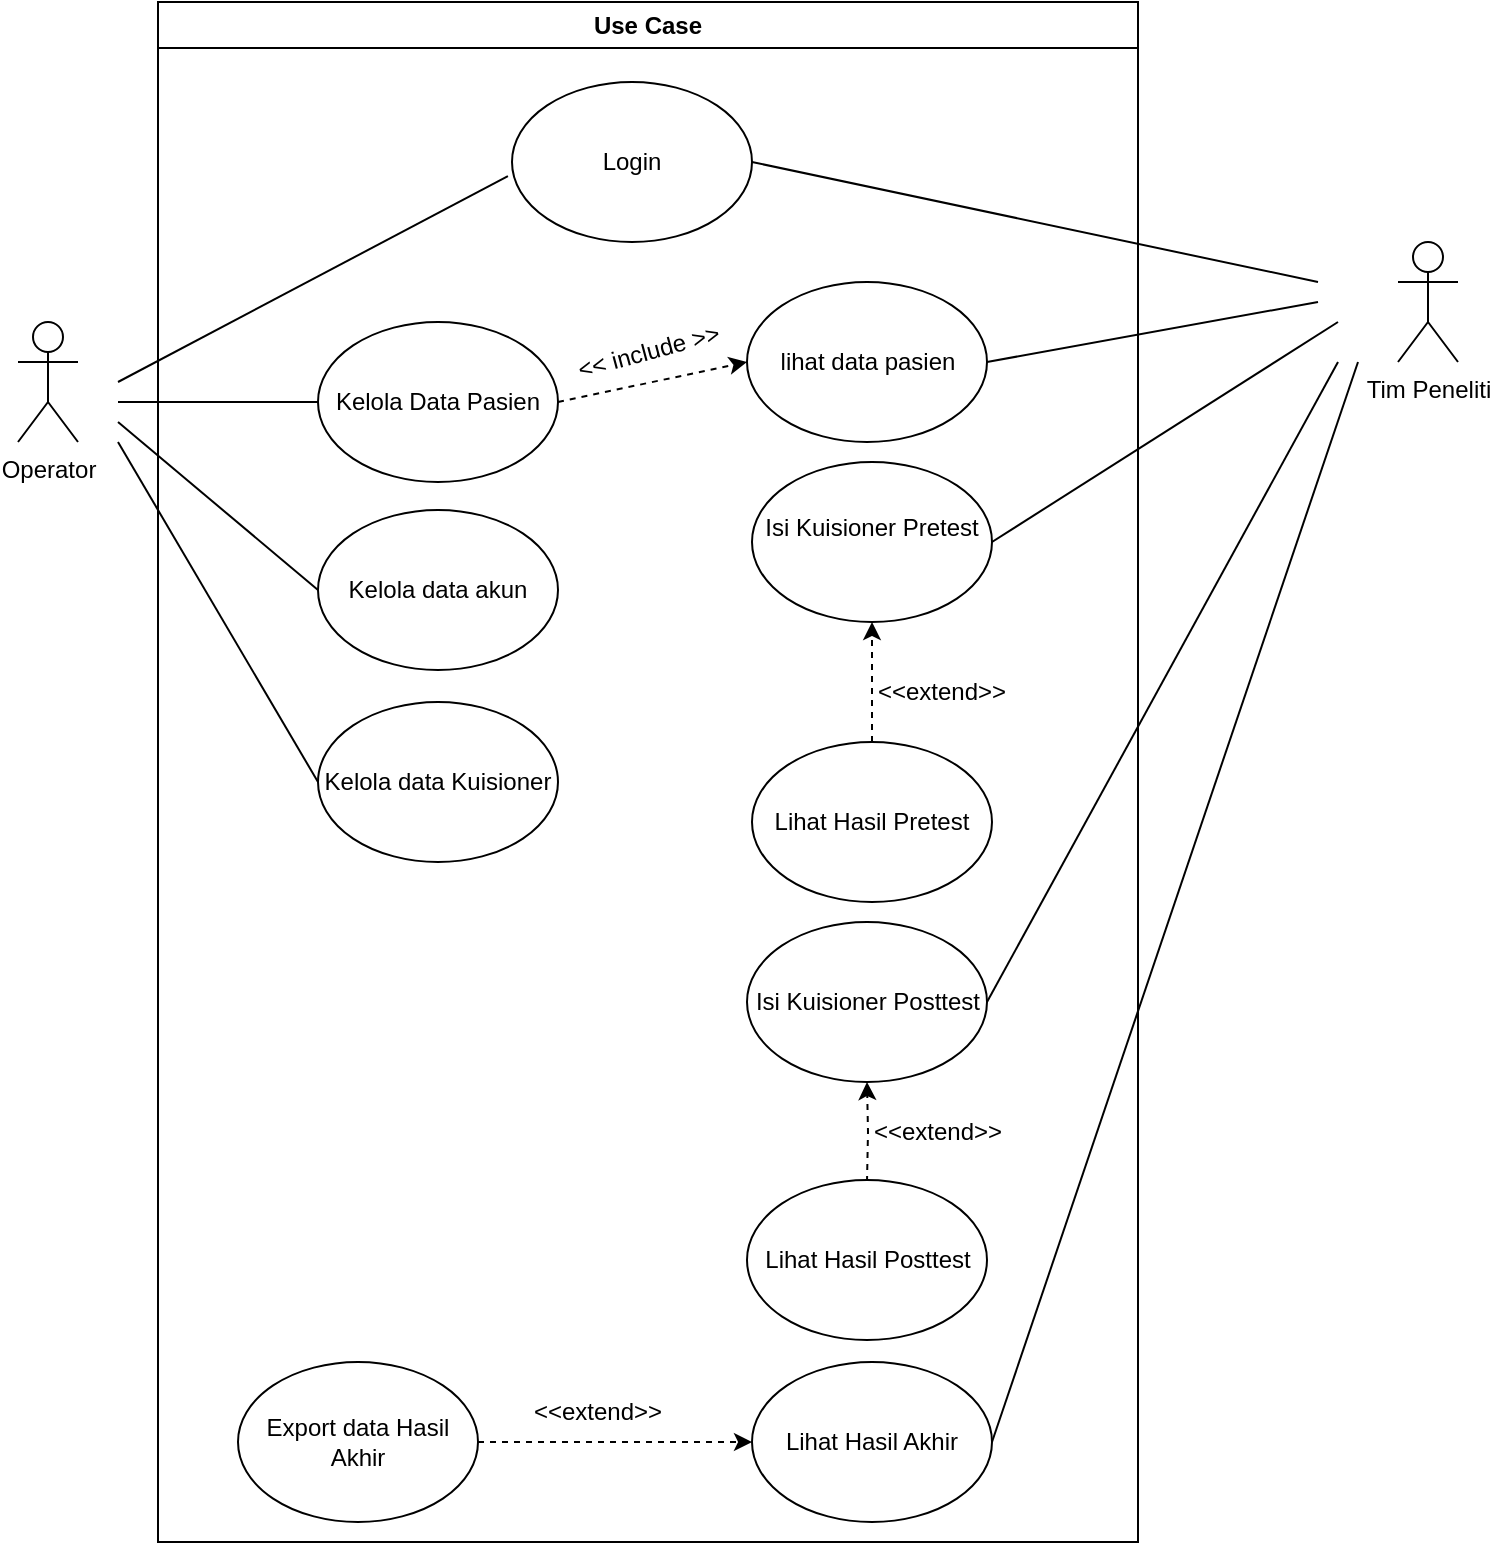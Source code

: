 <mxfile version="27.2.0">
  <diagram name="Page-1" id="q81V6D7OOyBBokkwj8Fw">
    <mxGraphModel dx="1453" dy="1832" grid="1" gridSize="10" guides="1" tooltips="1" connect="1" arrows="1" fold="1" page="1" pageScale="1" pageWidth="850" pageHeight="1100" math="0" shadow="0">
      <root>
        <mxCell id="0" />
        <mxCell id="1" parent="0" />
        <mxCell id="_U5GMrZwOCNGPaZ26GaN-1" value="Operator&lt;div&gt;&lt;br&gt;&lt;/div&gt;" style="shape=umlActor;verticalLabelPosition=bottom;verticalAlign=top;html=1;outlineConnect=0;" parent="1" vertex="1">
          <mxGeometry x="90" y="30" width="30" height="60" as="geometry" />
        </mxCell>
        <mxCell id="_U5GMrZwOCNGPaZ26GaN-7" value="" style="endArrow=none;html=1;rounded=0;entryX=0;entryY=0.5;entryDx=0;entryDy=0;" parent="1" target="_U5GMrZwOCNGPaZ26GaN-5" edge="1">
          <mxGeometry width="50" height="50" relative="1" as="geometry">
            <mxPoint x="140" y="70" as="sourcePoint" />
            <mxPoint x="240" y="80" as="targetPoint" />
          </mxGeometry>
        </mxCell>
        <mxCell id="_U5GMrZwOCNGPaZ26GaN-8" value="" style="endArrow=none;html=1;rounded=0;entryX=0;entryY=0.5;entryDx=0;entryDy=0;" parent="1" target="_U5GMrZwOCNGPaZ26GaN-3" edge="1">
          <mxGeometry width="50" height="50" relative="1" as="geometry">
            <mxPoint x="140" y="80" as="sourcePoint" />
            <mxPoint x="370" y="139" as="targetPoint" />
          </mxGeometry>
        </mxCell>
        <mxCell id="_U5GMrZwOCNGPaZ26GaN-9" value="" style="endArrow=none;html=1;rounded=0;entryX=0;entryY=0.5;entryDx=0;entryDy=0;" parent="1" target="_U5GMrZwOCNGPaZ26GaN-2" edge="1">
          <mxGeometry width="50" height="50" relative="1" as="geometry">
            <mxPoint x="140" y="90" as="sourcePoint" />
            <mxPoint x="230" y="300" as="targetPoint" />
          </mxGeometry>
        </mxCell>
        <mxCell id="_U5GMrZwOCNGPaZ26GaN-10" value="Tim Peneliti&lt;div&gt;&lt;br&gt;&lt;/div&gt;" style="shape=umlActor;verticalLabelPosition=bottom;verticalAlign=top;html=1;outlineConnect=0;" parent="1" vertex="1">
          <mxGeometry x="780" y="-10" width="30" height="60" as="geometry" />
        </mxCell>
        <mxCell id="e6WwedqKmUX0gaVpshAz-19" value="Use Case" style="swimlane;whiteSpace=wrap;html=1;" parent="1" vertex="1">
          <mxGeometry x="160" y="-130" width="490" height="770" as="geometry" />
        </mxCell>
        <mxCell id="hc-X3lTQJRQIBJaNhYMe-1" value="Export data Hasil Akhir" style="ellipse;whiteSpace=wrap;html=1;" parent="e6WwedqKmUX0gaVpshAz-19" vertex="1">
          <mxGeometry x="40" y="680" width="120" height="80" as="geometry" />
        </mxCell>
        <mxCell id="hc-X3lTQJRQIBJaNhYMe-3" value="&amp;lt;&amp;lt;extend&amp;gt;&amp;gt;" style="text;html=1;align=center;verticalAlign=middle;whiteSpace=wrap;rounded=0;" parent="e6WwedqKmUX0gaVpshAz-19" vertex="1">
          <mxGeometry x="190" y="690" width="60" height="30" as="geometry" />
        </mxCell>
        <mxCell id="hc-X3lTQJRQIBJaNhYMe-9" value="lihat data pasien" style="ellipse;whiteSpace=wrap;html=1;" parent="e6WwedqKmUX0gaVpshAz-19" vertex="1">
          <mxGeometry x="294.5" y="140" width="120" height="80" as="geometry" />
        </mxCell>
        <mxCell id="QUpsM_eE8X9lfMise9AW-2" style="rounded=0;orthogonalLoop=1;jettySize=auto;html=1;exitX=1;exitY=0.5;exitDx=0;exitDy=0;entryX=0;entryY=0.5;entryDx=0;entryDy=0;dashed=1;" edge="1" parent="e6WwedqKmUX0gaVpshAz-19" source="_U5GMrZwOCNGPaZ26GaN-5" target="hc-X3lTQJRQIBJaNhYMe-9">
          <mxGeometry relative="1" as="geometry" />
        </mxCell>
        <mxCell id="_U5GMrZwOCNGPaZ26GaN-5" value="Kelola Data Pasien" style="ellipse;whiteSpace=wrap;html=1;" parent="e6WwedqKmUX0gaVpshAz-19" vertex="1">
          <mxGeometry x="80" y="160" width="120" height="80" as="geometry" />
        </mxCell>
        <mxCell id="e6WwedqKmUX0gaVpshAz-3" value="Login" style="ellipse;whiteSpace=wrap;html=1;" parent="e6WwedqKmUX0gaVpshAz-19" vertex="1">
          <mxGeometry x="177" y="40" width="120" height="80" as="geometry" />
        </mxCell>
        <mxCell id="_U5GMrZwOCNGPaZ26GaN-11" value="&#xa;Isi Kuisioner Pretest&#xa;&#xa;" style="ellipse;whiteSpace=wrap;html=1;" parent="e6WwedqKmUX0gaVpshAz-19" vertex="1">
          <mxGeometry x="297" y="230" width="120" height="80" as="geometry" />
        </mxCell>
        <mxCell id="e6WwedqKmUX0gaVpshAz-2" style="edgeStyle=orthogonalEdgeStyle;rounded=0;orthogonalLoop=1;jettySize=auto;html=1;exitX=0.5;exitY=0;exitDx=0;exitDy=0;entryX=0.5;entryY=1;entryDx=0;entryDy=0;dashed=1;" parent="e6WwedqKmUX0gaVpshAz-19" source="_U5GMrZwOCNGPaZ26GaN-15" target="_U5GMrZwOCNGPaZ26GaN-11" edge="1">
          <mxGeometry relative="1" as="geometry" />
        </mxCell>
        <mxCell id="_U5GMrZwOCNGPaZ26GaN-15" value="Lihat Hasil Pretest" style="ellipse;whiteSpace=wrap;html=1;" parent="e6WwedqKmUX0gaVpshAz-19" vertex="1">
          <mxGeometry x="297" y="370" width="120" height="80" as="geometry" />
        </mxCell>
        <mxCell id="_U5GMrZwOCNGPaZ26GaN-19" value="&amp;lt;&amp;lt;extend&amp;gt;&amp;gt;" style="text;html=1;align=center;verticalAlign=middle;whiteSpace=wrap;rounded=0;" parent="e6WwedqKmUX0gaVpshAz-19" vertex="1">
          <mxGeometry x="362" y="330" width="60" height="30" as="geometry" />
        </mxCell>
        <mxCell id="_U5GMrZwOCNGPaZ26GaN-12" value="Isi Kuisioner Posttest" style="ellipse;whiteSpace=wrap;html=1;" parent="e6WwedqKmUX0gaVpshAz-19" vertex="1">
          <mxGeometry x="294.5" y="460" width="120" height="80" as="geometry" />
        </mxCell>
        <mxCell id="e6WwedqKmUX0gaVpshAz-1" style="edgeStyle=orthogonalEdgeStyle;rounded=0;orthogonalLoop=1;jettySize=auto;html=1;exitX=0.5;exitY=0;exitDx=0;exitDy=0;entryX=0.5;entryY=1;entryDx=0;entryDy=0;dashed=1;" parent="e6WwedqKmUX0gaVpshAz-19" target="_U5GMrZwOCNGPaZ26GaN-12" edge="1">
          <mxGeometry relative="1" as="geometry">
            <mxPoint x="354.5" y="590" as="sourcePoint" />
          </mxGeometry>
        </mxCell>
        <mxCell id="_U5GMrZwOCNGPaZ26GaN-17" value="Lihat Hasil Posttest" style="ellipse;whiteSpace=wrap;html=1;" parent="e6WwedqKmUX0gaVpshAz-19" vertex="1">
          <mxGeometry x="294.5" y="589" width="120" height="80" as="geometry" />
        </mxCell>
        <mxCell id="_U5GMrZwOCNGPaZ26GaN-20" value="&amp;lt;&amp;lt;extend&amp;gt;&amp;gt;" style="text;html=1;align=center;verticalAlign=middle;whiteSpace=wrap;rounded=0;" parent="e6WwedqKmUX0gaVpshAz-19" vertex="1">
          <mxGeometry x="359.5" y="550" width="60" height="30" as="geometry" />
        </mxCell>
        <mxCell id="_U5GMrZwOCNGPaZ26GaN-2" value="Kelola data Kuisioner" style="ellipse;whiteSpace=wrap;html=1;" parent="e6WwedqKmUX0gaVpshAz-19" vertex="1">
          <mxGeometry x="80" y="350" width="120" height="80" as="geometry" />
        </mxCell>
        <mxCell id="_U5GMrZwOCNGPaZ26GaN-3" value="Kelola data akun" style="ellipse;whiteSpace=wrap;html=1;" parent="e6WwedqKmUX0gaVpshAz-19" vertex="1">
          <mxGeometry x="80" y="254" width="120" height="80" as="geometry" />
        </mxCell>
        <mxCell id="QUpsM_eE8X9lfMise9AW-3" value="&amp;lt;&amp;lt; include &amp;gt;&amp;gt;" style="text;html=1;align=center;verticalAlign=middle;whiteSpace=wrap;rounded=0;rotation=-15;" vertex="1" parent="e6WwedqKmUX0gaVpshAz-19">
          <mxGeometry x="207.5" y="160" width="75" height="30" as="geometry" />
        </mxCell>
        <mxCell id="_U5GMrZwOCNGPaZ26GaN-21" value="Lihat Hasil Akhir" style="ellipse;whiteSpace=wrap;html=1;" parent="e6WwedqKmUX0gaVpshAz-19" vertex="1">
          <mxGeometry x="297" y="680" width="120" height="80" as="geometry" />
        </mxCell>
        <mxCell id="hc-X3lTQJRQIBJaNhYMe-2" style="rounded=0;orthogonalLoop=1;jettySize=auto;html=1;exitX=1;exitY=0.5;exitDx=0;exitDy=0;entryX=0;entryY=0.5;entryDx=0;entryDy=0;dashed=1;" parent="e6WwedqKmUX0gaVpshAz-19" source="hc-X3lTQJRQIBJaNhYMe-1" target="_U5GMrZwOCNGPaZ26GaN-21" edge="1">
          <mxGeometry relative="1" as="geometry" />
        </mxCell>
        <mxCell id="QUpsM_eE8X9lfMise9AW-1" value="" style="endArrow=none;html=1;rounded=0;entryX=1;entryY=0.5;entryDx=0;entryDy=0;" edge="1" parent="1" target="_U5GMrZwOCNGPaZ26GaN-11">
          <mxGeometry width="50" height="50" relative="1" as="geometry">
            <mxPoint x="750" y="30" as="sourcePoint" />
            <mxPoint x="540" y="269" as="targetPoint" />
          </mxGeometry>
        </mxCell>
        <mxCell id="QUpsM_eE8X9lfMise9AW-4" value="" style="endArrow=none;html=1;rounded=0;entryX=-0.017;entryY=0.588;entryDx=0;entryDy=0;entryPerimeter=0;" edge="1" parent="1" target="e6WwedqKmUX0gaVpshAz-3">
          <mxGeometry width="50" height="50" relative="1" as="geometry">
            <mxPoint x="140" y="60" as="sourcePoint" />
            <mxPoint x="470" y="70" as="targetPoint" />
          </mxGeometry>
        </mxCell>
        <mxCell id="QUpsM_eE8X9lfMise9AW-5" value="" style="endArrow=none;html=1;rounded=0;entryX=1;entryY=0.5;entryDx=0;entryDy=0;" edge="1" parent="1" target="e6WwedqKmUX0gaVpshAz-3">
          <mxGeometry width="50" height="50" relative="1" as="geometry">
            <mxPoint x="740" y="10" as="sourcePoint" />
            <mxPoint x="630" y="210" as="targetPoint" />
          </mxGeometry>
        </mxCell>
        <mxCell id="QUpsM_eE8X9lfMise9AW-6" value="" style="endArrow=none;html=1;rounded=0;entryX=1;entryY=0.5;entryDx=0;entryDy=0;" edge="1" parent="1" target="hc-X3lTQJRQIBJaNhYMe-9">
          <mxGeometry width="50" height="50" relative="1" as="geometry">
            <mxPoint x="740" y="20" as="sourcePoint" />
            <mxPoint x="640" y="160" as="targetPoint" />
          </mxGeometry>
        </mxCell>
        <mxCell id="QUpsM_eE8X9lfMise9AW-7" value="" style="endArrow=none;html=1;rounded=0;entryX=1;entryY=0.5;entryDx=0;entryDy=0;" edge="1" parent="1" target="_U5GMrZwOCNGPaZ26GaN-12">
          <mxGeometry width="50" height="50" relative="1" as="geometry">
            <mxPoint x="750" y="50" as="sourcePoint" />
            <mxPoint x="600" y="-10" as="targetPoint" />
          </mxGeometry>
        </mxCell>
        <mxCell id="QUpsM_eE8X9lfMise9AW-8" value="" style="endArrow=none;html=1;rounded=0;entryX=1;entryY=0.5;entryDx=0;entryDy=0;" edge="1" parent="1" target="_U5GMrZwOCNGPaZ26GaN-21">
          <mxGeometry width="50" height="50" relative="1" as="geometry">
            <mxPoint x="760" y="50" as="sourcePoint" />
            <mxPoint x="740" y="350" as="targetPoint" />
          </mxGeometry>
        </mxCell>
      </root>
    </mxGraphModel>
  </diagram>
</mxfile>
